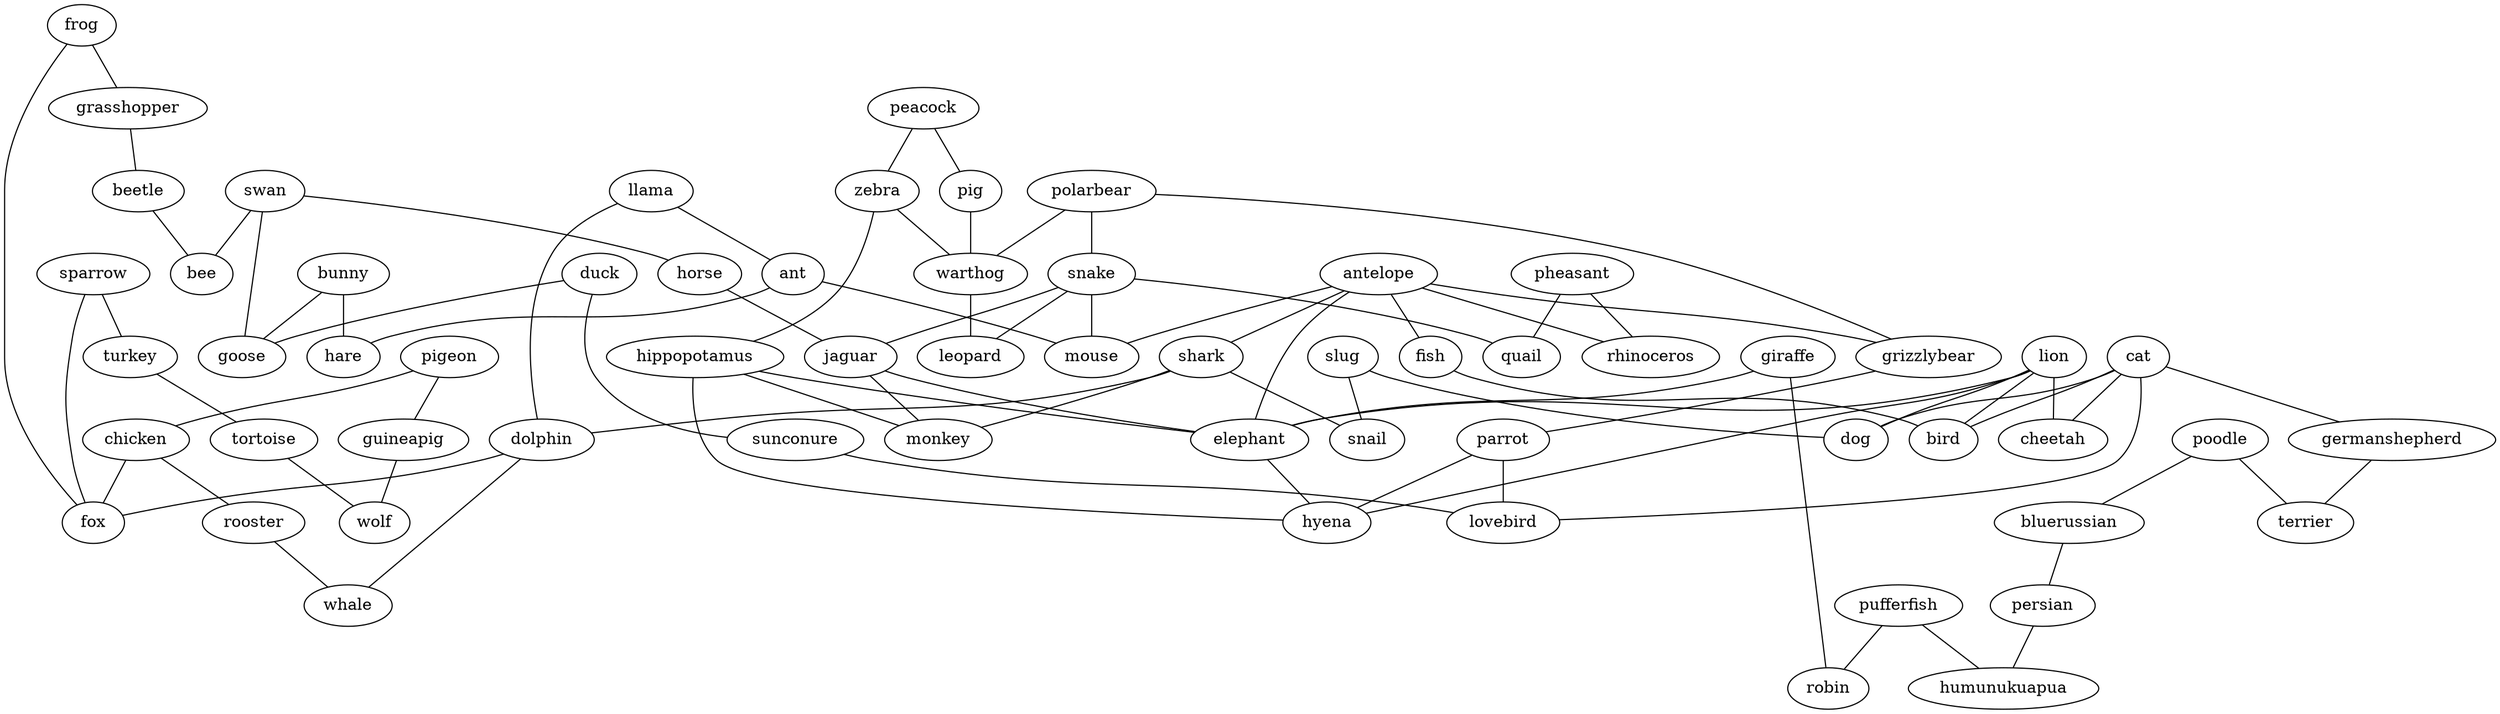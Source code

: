 strict graph G {
peacock;
antelope;
swan;
pheasant;
sparrow;
pigeon;
poodle;
duck;
chicken;
turkey;
horse;
frog;
polarbear;
pufferfish;
grasshopper;
grizzlybear;
giraffe;
snake;
llama;
sunconure;
bunny;
rooster;
ant;
jaguar;
parrot;
cat;
robin;
bluerussian;
shark;
fish;
dolphin;
pig;
goose;
lion;
persian;
zebra;
beetle;
quail;
warthog;
mouse;
hippopotamus;
humunukuapua;
fox;
rhinoceros;
lovebird;
guineapig;
elephant;
cheetah;
bird;
germanshepherd;
hare;
leopard;
whale;
terrier;
slug;
monkey;
bee;
tortoise;
snail;
dog;
hyena;
wolf;
peacock -- zebra  [weight=1];
peacock -- pig  [weight=1];
antelope -- shark  [weight=1];
antelope -- grizzlybear  [weight=1];
antelope -- fish  [weight=1];
antelope -- rhinoceros  [weight=1];
antelope -- elephant  [weight=1];
antelope -- mouse  [weight=1];
swan -- goose  [weight=1];
swan -- horse  [weight=1];
swan -- bee  [weight=1];
pheasant -- rhinoceros  [weight=1];
pheasant -- quail  [weight=1];
sparrow -- turkey  [weight=1];
sparrow -- fox  [weight=1];
pigeon -- chicken  [weight=1];
pigeon -- guineapig  [weight=1];
poodle -- bluerussian  [weight=1];
poodle -- terrier  [weight=1];
duck -- goose  [weight=1];
duck -- sunconure  [weight=1];
chicken -- fox  [weight=1];
chicken -- rooster  [weight=1];
turkey -- tortoise  [weight=1];
horse -- jaguar  [weight=1];
frog -- grasshopper  [weight=1];
frog -- fox  [weight=1];
polarbear -- warthog  [weight=1];
polarbear -- grizzlybear  [weight=1];
polarbear -- snake  [weight=1];
pufferfish -- robin  [weight=1];
pufferfish -- humunukuapua  [weight=1];
grasshopper -- beetle  [weight=1];
grizzlybear -- parrot  [weight=1];
giraffe -- robin  [weight=1];
giraffe -- elephant  [weight=1];
snake -- jaguar  [weight=1];
snake -- leopard  [weight=1];
snake -- quail  [weight=1];
snake -- mouse  [weight=1];
llama -- ant  [weight=1];
llama -- dolphin  [weight=1];
sunconure -- lovebird  [weight=1];
bunny -- goose  [weight=1];
bunny -- hare  [weight=1];
rooster -- whale  [weight=1];
ant -- hare  [weight=1];
ant -- mouse  [weight=1];
jaguar -- elephant  [weight=1];
jaguar -- monkey  [weight=1];
parrot -- hyena  [weight=1];
parrot -- lovebird  [weight=1];
cat -- germanshepherd  [weight=1];
cat -- dog  [weight=1];
cat -- lovebird  [weight=1];
cat -- cheetah  [weight=1];
cat -- bird  [weight=1];
bluerussian -- persian  [weight=1];
shark -- monkey  [weight=1];
shark -- snail  [weight=1];
shark -- dolphin  [weight=1];
fish -- bird  [weight=1];
dolphin -- fox  [weight=1];
dolphin -- whale  [weight=1];
pig -- warthog  [weight=1];
lion -- dog  [weight=1];
lion -- hyena  [weight=1];
lion -- elephant  [weight=1];
lion -- cheetah  [weight=1];
lion -- bird  [weight=1];
persian -- humunukuapua  [weight=1];
zebra -- warthog  [weight=1];
zebra -- hippopotamus  [weight=1];
beetle -- bee  [weight=1];
warthog -- leopard  [weight=1];
hippopotamus -- monkey  [weight=1];
hippopotamus -- hyena  [weight=1];
hippopotamus -- elephant  [weight=1];
guineapig -- wolf  [weight=1];
elephant -- hyena  [weight=1];
germanshepherd -- terrier  [weight=1];
slug -- dog  [weight=1];
slug -- snail  [weight=1];
tortoise -- wolf  [weight=1];
}
